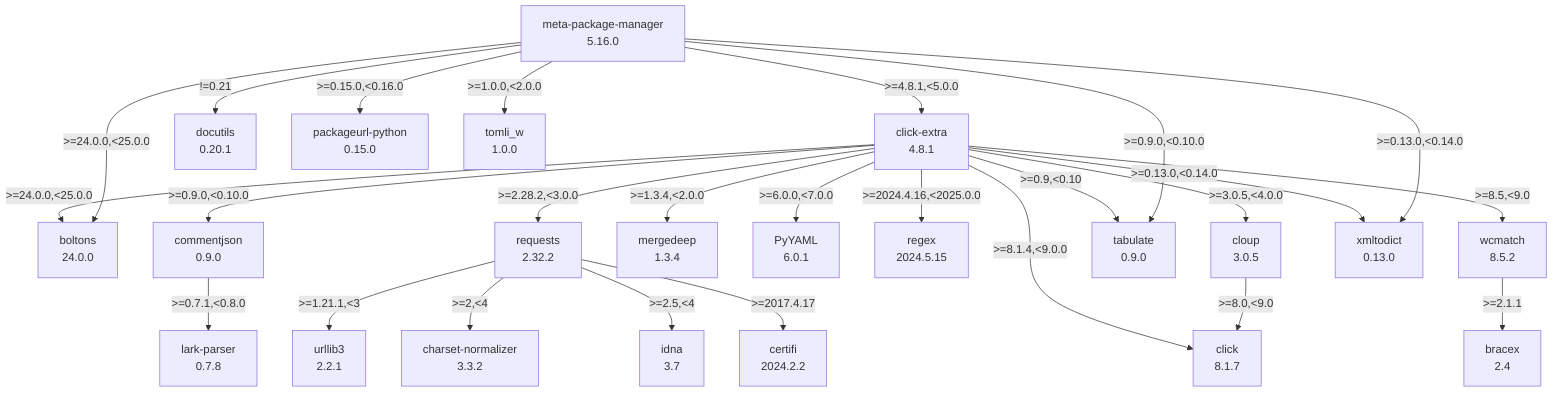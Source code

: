 flowchart TD
    classDef missing stroke-dasharray: 5
    boltons["boltons\n24.0.0"]
    bracex["bracex\n2.4"]
    certifi["certifi\n2024.2.2"]
    charset-normalizer["charset-normalizer\n3.3.2"]
    click-extra["click-extra\n4.8.1"]
    click_0["click\n8.1.7"]
    cloup["cloup\n3.0.5"]
    commentjson["commentjson\n0.9.0"]
    docutils["docutils\n0.20.1"]
    idna["idna\n3.7"]
    lark-parser["lark-parser\n0.7.8"]
    mergedeep["mergedeep\n1.3.4"]
    meta-package-manager["meta-package-manager\n5.16.0"]
    packageurl-python["packageurl-python\n0.15.0"]
    pyyaml["PyYAML\n6.0.1"]
    regex["regex\n2024.5.15"]
    requests["requests\n2.32.2"]
    tabulate["tabulate\n0.9.0"]
    tomli-w["tomli_w\n1.0.0"]
    urllib3["urllib3\n2.2.1"]
    wcmatch["wcmatch\n8.5.2"]
    xmltodict["xmltodict\n0.13.0"]
    click-extra -- ">=0.13.0,<0.14.0" --> xmltodict
    click-extra -- ">=0.9,<0.10" --> tabulate
    click-extra -- ">=0.9.0,<0.10.0" --> commentjson
    click-extra -- ">=1.3.4,<2.0.0" --> mergedeep
    click-extra -- ">=2.28.2,<3.0.0" --> requests
    click-extra -- ">=2024.4.16,<2025.0.0" --> regex
    click-extra -- ">=24.0.0,<25.0.0" --> boltons
    click-extra -- ">=3.0.5,<4.0.0" --> cloup
    click-extra -- ">=6.0.0,<7.0.0" --> pyyaml
    click-extra -- ">=8.1.4,<9.0.0" --> click_0
    click-extra -- ">=8.5,<9.0" --> wcmatch
    cloup -- ">=8.0,<9.0" --> click_0
    commentjson -- ">=0.7.1,<0.8.0" --> lark-parser
    meta-package-manager -- "!=0.21" --> docutils
    meta-package-manager -- ">=0.13.0,<0.14.0" --> xmltodict
    meta-package-manager -- ">=0.15.0,<0.16.0" --> packageurl-python
    meta-package-manager -- ">=0.9.0,<0.10.0" --> tabulate
    meta-package-manager -- ">=1.0.0,<2.0.0" --> tomli-w
    meta-package-manager -- ">=24.0.0,<25.0.0" --> boltons
    meta-package-manager -- ">=4.8.1,<5.0.0" --> click-extra
    requests -- ">=1.21.1,<3" --> urllib3
    requests -- ">=2,<4" --> charset-normalizer
    requests -- ">=2.5,<4" --> idna
    requests -- ">=2017.4.17" --> certifi
    wcmatch -- ">=2.1.1" --> bracex